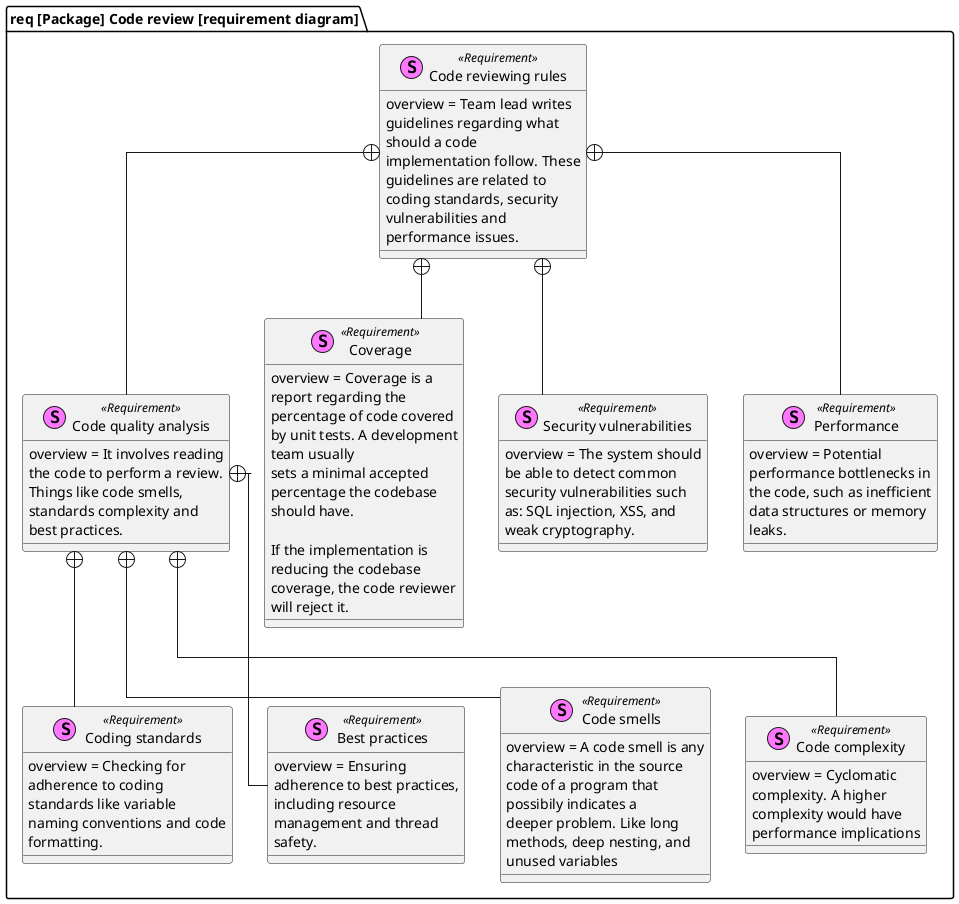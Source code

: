 /'
    References
1. https://en.wikipedia.org/wiki/SonarQube
'/
@startuml
skinparam wrapwidth 200
skinparam linetype ortho

package "req [Package] Code review [requirement diagram]" {

    stereotype "Coding standards" as standards <<Requirement>> {
        overview = Checking for adherence to coding standards like variable naming conventions and code formatting.
    }

    stereotype "Best practices" as best_practices <<Requirement>> {
        overview = Ensuring adherence to best practices, including resource management and thread safety.
    }

    stereotype "Code smells" as code_smells <<Requirement>> {
        ' https://docs.sonarsource.com/sonarqube/latest/user-guide/rules/built-in-rule-tags/
        ' https://en.wikipedia.org/wiki/Code_smell
        overview = A code smell is any characteristic in the source code of a program that possibily indicates a
        deeper problem. Like long methods, deep nesting, and unused variables

        ' Code smells have a negative effect on the manteinability of a program.

        ' Note: SonarQube has the following built-in rules such as: unused, convention, confusing, bad-practice.
    }

    stereotype "Code complexity" as complexity <<Requirement>> {
        ' https://en.wikipedia.org/wiki/Cyclomatic_complexity
        overview = Cyclomatic complexity. A higher complexity would have performance implications
    }

    stereotype "Code quality analysis" as code <<Requirement>> {
        overview = It involves reading the code to perform a review. Things like code smells, standards complexity and best practices.
    }
    code +-- best_practices
    code +-- standards
    code +-- code_smells
    code +-- complexity

    stereotype "Coverage" as code_coverage <<Requirement>> {
        overview = Coverage is a report regarding the percentage of code covered by unit tests. A development team usually
        sets a minimal accepted percentage the codebase should have.

        If the implementation is reducing the codebase coverage, the code reviewer will reject it.

        'CS-015 [SP-0]: As a developer, I want to have my code coverage percentage shown when I finish analyzing it so that the developer can have feedback on his code.
    }

    stereotype "Security vulnerabilities" as security <<Requirement>> {
        overview = The system should be able to detect common security vulnerabilities such as: SQL injection, XSS, and weak cryptography.
    }

    stereotype "Performance" as performance <<Requirement>> {
        overview = Potential performance bottlenecks in the code, such as inefficient data structures or memory leaks.
    }

    stereotype "Code reviewing rules" as rules <<Requirement>> {
        overview = Team lead writes guidelines regarding what should a code implementation follow. These guidelines are related to coding standards, security vulnerabilities and performance issues.

        ' Rules are guidelines to keep and improve codebase health. They could be: class size, method size, quantity of method parameters, method size, etc.

        ' [CS-]CS-004 [SP-0] : As a team lead I want to write down rules and agreements in order to set up the guidelines for a code review
    }
    rules +-- code
    rules +-- code_coverage
    rules +-- security
    rules +-- performance
}
@enduml
    stereotype "" as <<Requirement>> {
        overview =
    }

